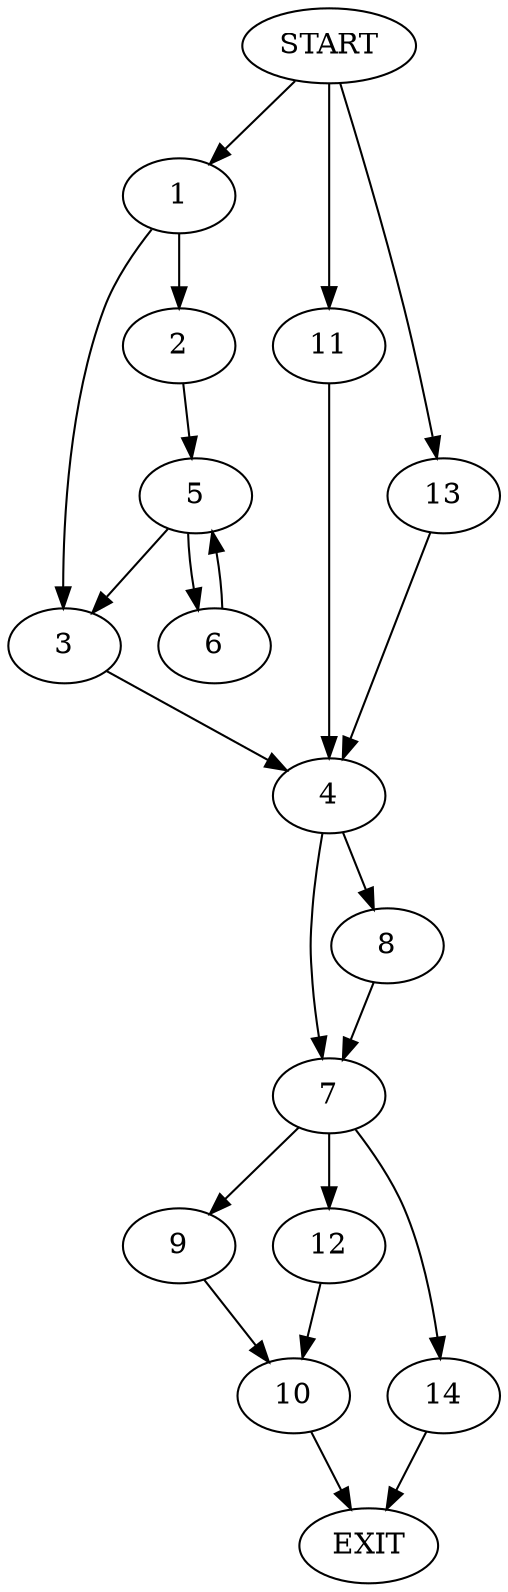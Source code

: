 digraph {
0 [label="START"]
15 [label="EXIT"]
0 -> 1
1 -> 2
1 -> 3
3 -> 4
2 -> 5
5 -> 6
5 -> 3
6 -> 5
4 -> 7
4 -> 8
9 -> 10
10 -> 15
0 -> 11
11 -> 4
12 -> 10
0 -> 13
13 -> 4
14 -> 15
8 -> 7
7 -> 9
7 -> 14
7 -> 12
}
